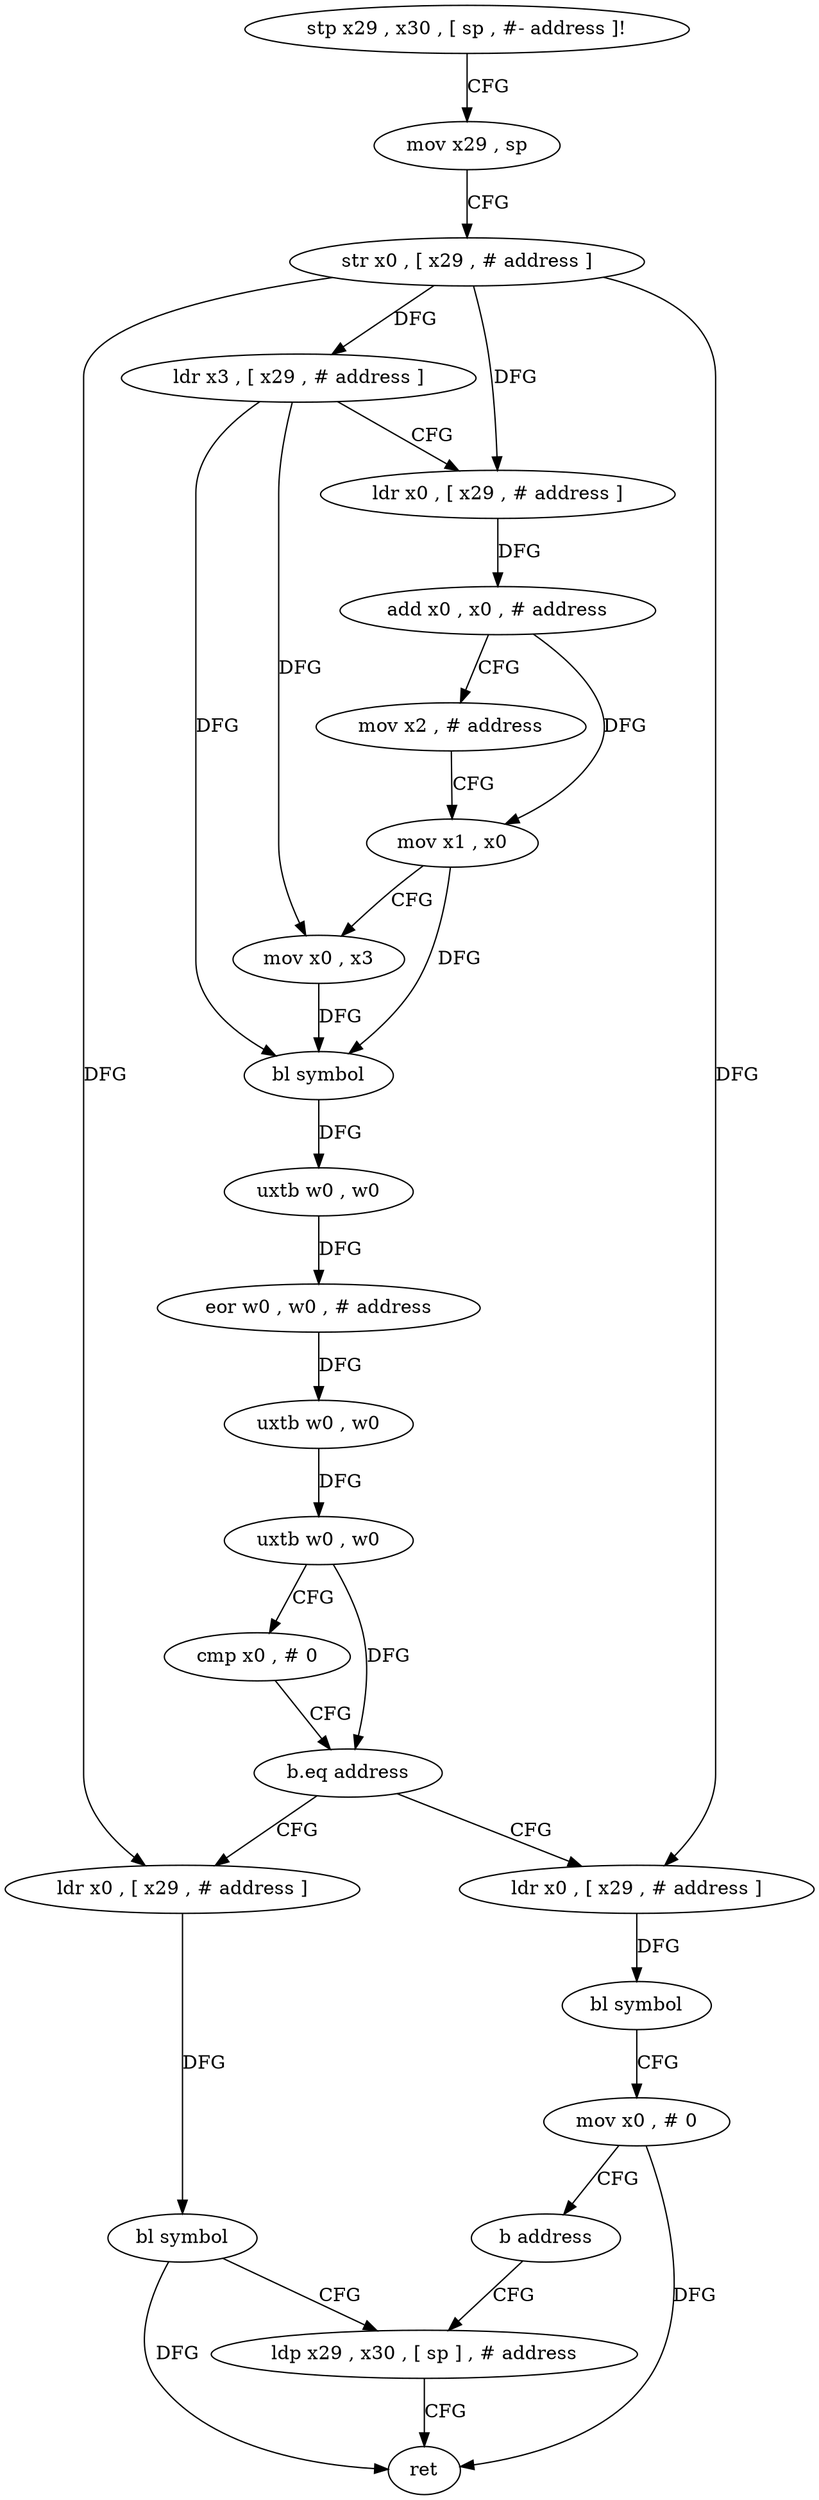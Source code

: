 digraph "func" {
"361104" [label = "stp x29 , x30 , [ sp , #- address ]!" ]
"361108" [label = "mov x29 , sp" ]
"361112" [label = "str x0 , [ x29 , # address ]" ]
"361116" [label = "ldr x3 , [ x29 , # address ]" ]
"361120" [label = "ldr x0 , [ x29 , # address ]" ]
"361124" [label = "add x0 , x0 , # address" ]
"361128" [label = "mov x2 , # address" ]
"361132" [label = "mov x1 , x0" ]
"361136" [label = "mov x0 , x3" ]
"361140" [label = "bl symbol" ]
"361144" [label = "uxtb w0 , w0" ]
"361148" [label = "eor w0 , w0 , # address" ]
"361152" [label = "uxtb w0 , w0" ]
"361156" [label = "uxtb w0 , w0" ]
"361160" [label = "cmp x0 , # 0" ]
"361164" [label = "b.eq address" ]
"361184" [label = "ldr x0 , [ x29 , # address ]" ]
"361168" [label = "ldr x0 , [ x29 , # address ]" ]
"361188" [label = "bl symbol" ]
"361192" [label = "ldp x29 , x30 , [ sp ] , # address" ]
"361172" [label = "bl symbol" ]
"361176" [label = "mov x0 , # 0" ]
"361180" [label = "b address" ]
"361196" [label = "ret" ]
"361104" -> "361108" [ label = "CFG" ]
"361108" -> "361112" [ label = "CFG" ]
"361112" -> "361116" [ label = "DFG" ]
"361112" -> "361120" [ label = "DFG" ]
"361112" -> "361184" [ label = "DFG" ]
"361112" -> "361168" [ label = "DFG" ]
"361116" -> "361120" [ label = "CFG" ]
"361116" -> "361136" [ label = "DFG" ]
"361116" -> "361140" [ label = "DFG" ]
"361120" -> "361124" [ label = "DFG" ]
"361124" -> "361128" [ label = "CFG" ]
"361124" -> "361132" [ label = "DFG" ]
"361128" -> "361132" [ label = "CFG" ]
"361132" -> "361136" [ label = "CFG" ]
"361132" -> "361140" [ label = "DFG" ]
"361136" -> "361140" [ label = "DFG" ]
"361140" -> "361144" [ label = "DFG" ]
"361144" -> "361148" [ label = "DFG" ]
"361148" -> "361152" [ label = "DFG" ]
"361152" -> "361156" [ label = "DFG" ]
"361156" -> "361160" [ label = "CFG" ]
"361156" -> "361164" [ label = "DFG" ]
"361160" -> "361164" [ label = "CFG" ]
"361164" -> "361184" [ label = "CFG" ]
"361164" -> "361168" [ label = "CFG" ]
"361184" -> "361188" [ label = "DFG" ]
"361168" -> "361172" [ label = "DFG" ]
"361188" -> "361192" [ label = "CFG" ]
"361188" -> "361196" [ label = "DFG" ]
"361192" -> "361196" [ label = "CFG" ]
"361172" -> "361176" [ label = "CFG" ]
"361176" -> "361180" [ label = "CFG" ]
"361176" -> "361196" [ label = "DFG" ]
"361180" -> "361192" [ label = "CFG" ]
}
